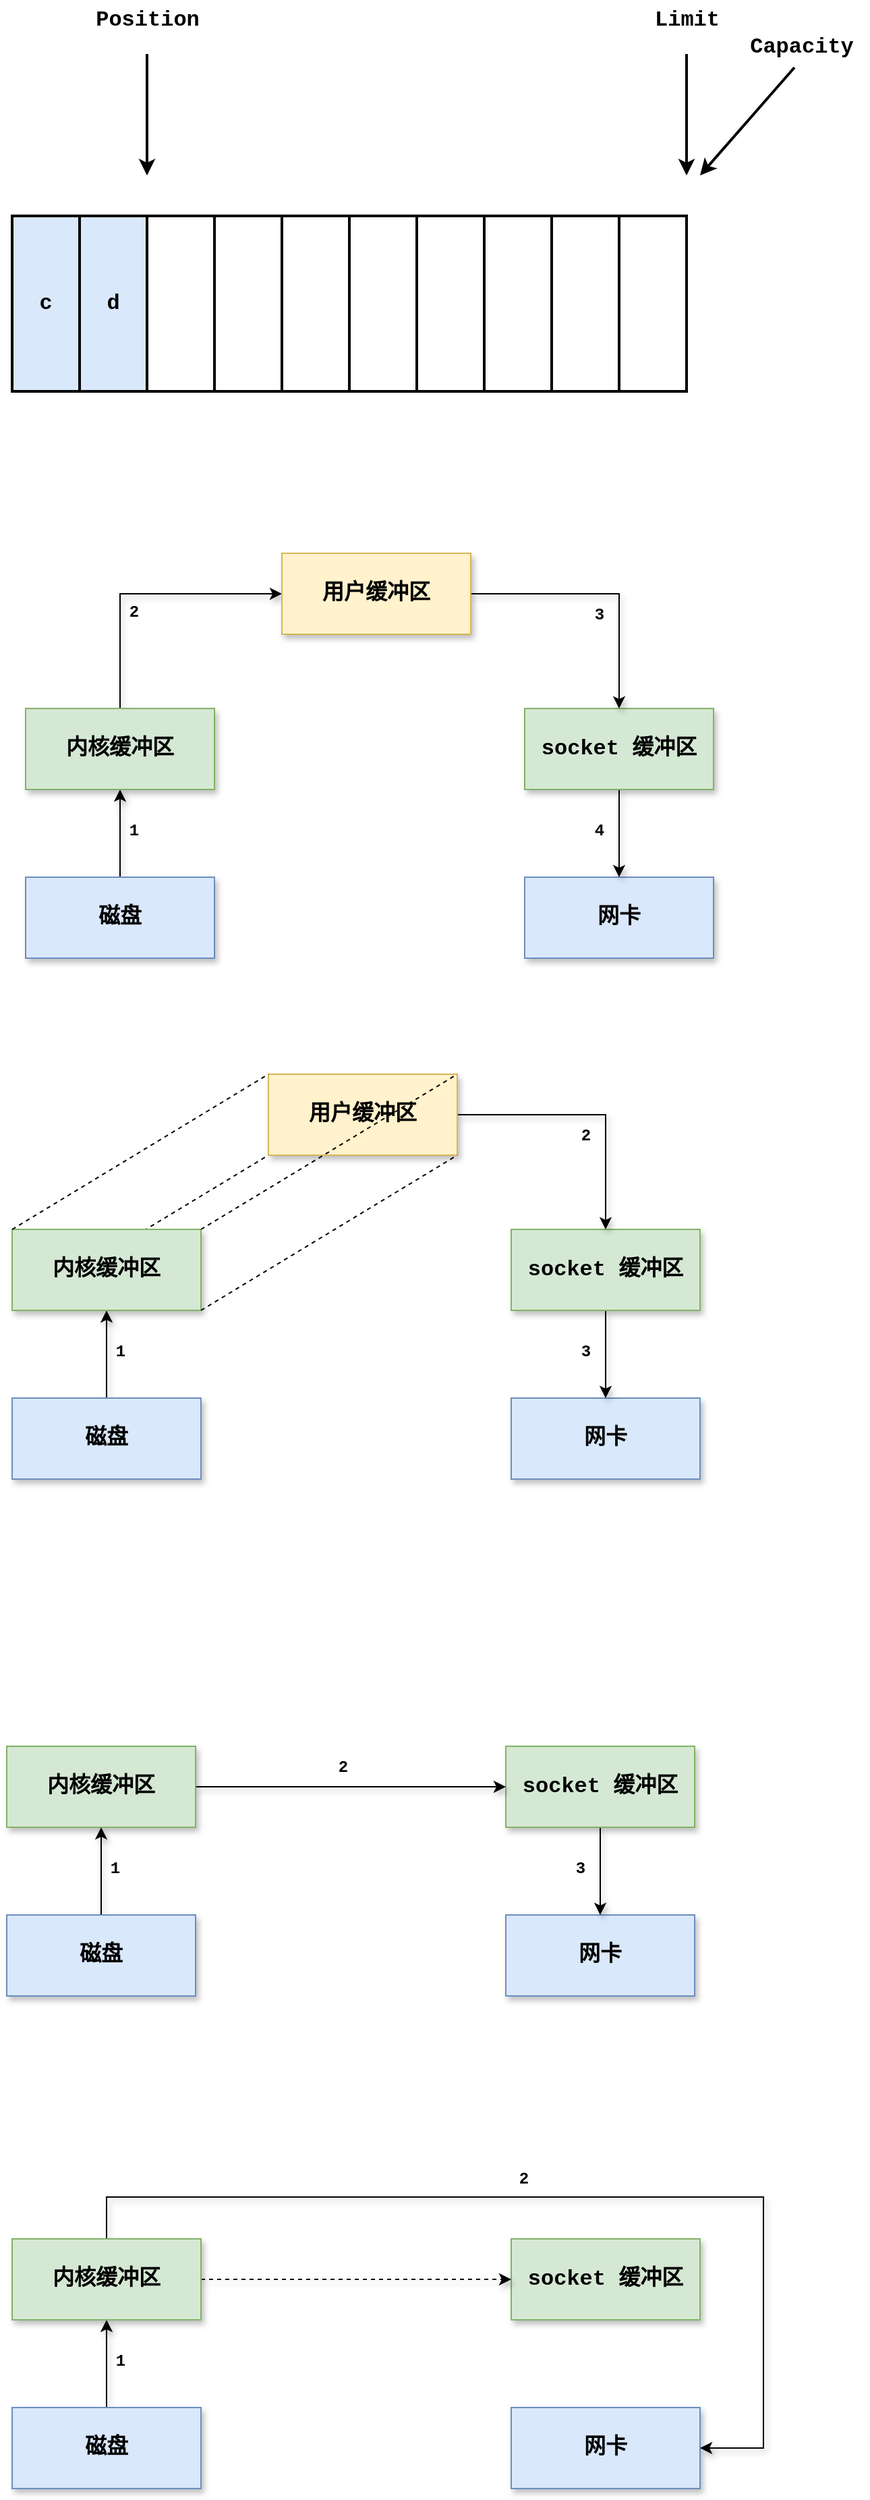 <mxfile version="22.1.18" type="github">
  <diagram name="第 1 页" id="TYBMhdNcTjmp5_OupLH6">
    <mxGraphModel dx="977" dy="573" grid="0" gridSize="10" guides="1" tooltips="1" connect="1" arrows="1" fold="1" page="0" pageScale="1" pageWidth="827" pageHeight="1169" math="0" shadow="0">
      <root>
        <mxCell id="0" />
        <mxCell id="1" parent="0" />
        <mxCell id="mV8Is9ltA4lKweOmG8bc-35" value="" style="endArrow=none;html=1;rounded=0;entryX=0;entryY=0;entryDx=0;entryDy=0;dashed=1;" edge="1" parent="1">
          <mxGeometry width="50" height="50" relative="1" as="geometry">
            <mxPoint x="70" y="1001" as="sourcePoint" />
            <mxPoint x="260" y="886" as="targetPoint" />
          </mxGeometry>
        </mxCell>
        <mxCell id="thSDkyvH8xNX-SJ7blW_-1" value="&lt;font face=&quot;Courier New&quot;&gt;&lt;span style=&quot;font-size: 16px;&quot;&gt;&lt;b&gt;c&lt;/b&gt;&lt;/span&gt;&lt;/font&gt;" style="rounded=0;whiteSpace=wrap;html=1;strokeWidth=2;fillColor=#dae8fc;strokeColor=default;" parent="1" vertex="1">
          <mxGeometry x="70" y="190" width="50" height="130" as="geometry" />
        </mxCell>
        <mxCell id="thSDkyvH8xNX-SJ7blW_-13" value="&lt;b&gt;&lt;font style=&quot;font-size: 16px;&quot; face=&quot;Courier New&quot;&gt;d&lt;/font&gt;&lt;/b&gt;" style="rounded=0;whiteSpace=wrap;html=1;strokeWidth=2;fillColor=#dae8fc;strokeColor=default;" parent="1" vertex="1">
          <mxGeometry x="120" y="190" width="50" height="130" as="geometry" />
        </mxCell>
        <mxCell id="thSDkyvH8xNX-SJ7blW_-14" value="" style="rounded=0;whiteSpace=wrap;html=1;strokeWidth=2;" parent="1" vertex="1">
          <mxGeometry x="170" y="190" width="50" height="130" as="geometry" />
        </mxCell>
        <mxCell id="thSDkyvH8xNX-SJ7blW_-15" value="" style="rounded=0;whiteSpace=wrap;html=1;strokeWidth=2;" parent="1" vertex="1">
          <mxGeometry x="220" y="190" width="50" height="130" as="geometry" />
        </mxCell>
        <mxCell id="thSDkyvH8xNX-SJ7blW_-20" value="" style="rounded=0;whiteSpace=wrap;html=1;strokeWidth=2;" parent="1" vertex="1">
          <mxGeometry x="270" y="190" width="50" height="130" as="geometry" />
        </mxCell>
        <mxCell id="thSDkyvH8xNX-SJ7blW_-21" value="" style="rounded=0;whiteSpace=wrap;html=1;strokeWidth=2;" parent="1" vertex="1">
          <mxGeometry x="320" y="190" width="50" height="130" as="geometry" />
        </mxCell>
        <mxCell id="thSDkyvH8xNX-SJ7blW_-22" value="" style="rounded=0;whiteSpace=wrap;html=1;strokeWidth=2;" parent="1" vertex="1">
          <mxGeometry x="370" y="190" width="50" height="130" as="geometry" />
        </mxCell>
        <mxCell id="thSDkyvH8xNX-SJ7blW_-23" value="" style="rounded=0;whiteSpace=wrap;html=1;strokeWidth=2;" parent="1" vertex="1">
          <mxGeometry x="420" y="190" width="50" height="130" as="geometry" />
        </mxCell>
        <mxCell id="thSDkyvH8xNX-SJ7blW_-24" value="" style="rounded=0;whiteSpace=wrap;html=1;strokeWidth=2;" parent="1" vertex="1">
          <mxGeometry x="470" y="190" width="50" height="130" as="geometry" />
        </mxCell>
        <mxCell id="thSDkyvH8xNX-SJ7blW_-25" value="" style="rounded=0;whiteSpace=wrap;html=1;strokeWidth=2;" parent="1" vertex="1">
          <mxGeometry x="520" y="190" width="50" height="130" as="geometry" />
        </mxCell>
        <mxCell id="thSDkyvH8xNX-SJ7blW_-26" value="" style="endArrow=classic;html=1;rounded=0;strokeWidth=2;" parent="1" edge="1">
          <mxGeometry width="50" height="50" relative="1" as="geometry">
            <mxPoint x="170" y="70" as="sourcePoint" />
            <mxPoint x="170" y="160" as="targetPoint" />
          </mxGeometry>
        </mxCell>
        <mxCell id="thSDkyvH8xNX-SJ7blW_-27" value="&lt;b&gt;&lt;font style=&quot;font-size: 16px;&quot; face=&quot;Courier New&quot;&gt;Position&lt;/font&gt;&lt;/b&gt;" style="text;html=1;align=center;verticalAlign=middle;resizable=0;points=[];autosize=1;strokeColor=none;fillColor=none;" parent="1" vertex="1">
          <mxGeometry x="120" y="30" width="100" height="30" as="geometry" />
        </mxCell>
        <mxCell id="thSDkyvH8xNX-SJ7blW_-28" value="" style="endArrow=classic;html=1;rounded=0;strokeWidth=2;" parent="1" edge="1">
          <mxGeometry width="50" height="50" relative="1" as="geometry">
            <mxPoint x="570" y="70" as="sourcePoint" />
            <mxPoint x="570" y="160" as="targetPoint" />
          </mxGeometry>
        </mxCell>
        <mxCell id="thSDkyvH8xNX-SJ7blW_-29" value="&lt;b&gt;&lt;font style=&quot;font-size: 16px;&quot; face=&quot;Courier New&quot;&gt;Limit&lt;/font&gt;&lt;/b&gt;" style="text;html=1;align=center;verticalAlign=middle;resizable=0;points=[];autosize=1;strokeColor=none;fillColor=none;" parent="1" vertex="1">
          <mxGeometry x="535" y="30" width="70" height="30" as="geometry" />
        </mxCell>
        <mxCell id="thSDkyvH8xNX-SJ7blW_-32" value="" style="endArrow=classic;html=1;rounded=0;strokeWidth=2;" parent="1" edge="1">
          <mxGeometry width="50" height="50" relative="1" as="geometry">
            <mxPoint x="650" y="80" as="sourcePoint" />
            <mxPoint x="580" y="160" as="targetPoint" />
          </mxGeometry>
        </mxCell>
        <mxCell id="thSDkyvH8xNX-SJ7blW_-33" value="&lt;b&gt;&lt;font style=&quot;font-size: 16px;&quot; face=&quot;Courier New&quot;&gt;Capacity&lt;/font&gt;&lt;/b&gt;" style="text;html=1;align=center;verticalAlign=middle;resizable=0;points=[];autosize=1;strokeColor=none;fillColor=none;" parent="1" vertex="1">
          <mxGeometry x="605" y="50" width="100" height="30" as="geometry" />
        </mxCell>
        <mxCell id="mV8Is9ltA4lKweOmG8bc-3" value="&lt;b&gt;&lt;font style=&quot;font-size: 16px;&quot; face=&quot;Courier New&quot;&gt;网卡&lt;/font&gt;&lt;/b&gt;" style="rounded=0;whiteSpace=wrap;html=1;fillColor=#dae8fc;strokeColor=#6c8ebf;shadow=1;" vertex="1" parent="1">
          <mxGeometry x="450" y="680" width="140" height="60" as="geometry" />
        </mxCell>
        <mxCell id="mV8Is9ltA4lKweOmG8bc-11" style="edgeStyle=orthogonalEdgeStyle;rounded=0;orthogonalLoop=1;jettySize=auto;html=1;shadow=1;" edge="1" parent="1" source="mV8Is9ltA4lKweOmG8bc-5" target="mV8Is9ltA4lKweOmG8bc-3">
          <mxGeometry relative="1" as="geometry" />
        </mxCell>
        <mxCell id="mV8Is9ltA4lKweOmG8bc-5" value="&lt;b&gt;&lt;font style=&quot;font-size: 16px;&quot; face=&quot;Courier New&quot;&gt;socket 缓冲区&lt;/font&gt;&lt;/b&gt;" style="rounded=0;whiteSpace=wrap;html=1;fillColor=#d5e8d4;strokeColor=#82b366;shadow=1;" vertex="1" parent="1">
          <mxGeometry x="450" y="555" width="140" height="60" as="geometry" />
        </mxCell>
        <mxCell id="mV8Is9ltA4lKweOmG8bc-9" style="edgeStyle=orthogonalEdgeStyle;rounded=0;orthogonalLoop=1;jettySize=auto;html=1;shadow=1;" edge="1" parent="1" source="mV8Is9ltA4lKweOmG8bc-6" target="mV8Is9ltA4lKweOmG8bc-7">
          <mxGeometry relative="1" as="geometry" />
        </mxCell>
        <mxCell id="mV8Is9ltA4lKweOmG8bc-6" value="&lt;b&gt;&lt;font style=&quot;font-size: 16px;&quot; face=&quot;Courier New&quot;&gt;磁盘&lt;/font&gt;&lt;/b&gt;" style="rounded=0;whiteSpace=wrap;html=1;fillColor=#dae8fc;strokeColor=#6c8ebf;shadow=1;" vertex="1" parent="1">
          <mxGeometry x="80" y="680" width="140" height="60" as="geometry" />
        </mxCell>
        <mxCell id="mV8Is9ltA4lKweOmG8bc-12" style="edgeStyle=orthogonalEdgeStyle;rounded=0;orthogonalLoop=1;jettySize=auto;html=1;entryX=0;entryY=0.5;entryDx=0;entryDy=0;shadow=1;" edge="1" parent="1" source="mV8Is9ltA4lKweOmG8bc-7" target="mV8Is9ltA4lKweOmG8bc-8">
          <mxGeometry relative="1" as="geometry">
            <Array as="points">
              <mxPoint x="150" y="470" />
            </Array>
          </mxGeometry>
        </mxCell>
        <mxCell id="mV8Is9ltA4lKweOmG8bc-7" value="&lt;b&gt;&lt;font style=&quot;font-size: 16px;&quot; face=&quot;Courier New&quot;&gt;内核缓冲区&lt;/font&gt;&lt;/b&gt;" style="rounded=0;whiteSpace=wrap;html=1;fillColor=#d5e8d4;strokeColor=#82b366;shadow=1;" vertex="1" parent="1">
          <mxGeometry x="80" y="555" width="140" height="60" as="geometry" />
        </mxCell>
        <mxCell id="mV8Is9ltA4lKweOmG8bc-13" style="edgeStyle=orthogonalEdgeStyle;rounded=0;orthogonalLoop=1;jettySize=auto;html=1;entryX=0.5;entryY=0;entryDx=0;entryDy=0;shadow=1;" edge="1" parent="1" source="mV8Is9ltA4lKweOmG8bc-8" target="mV8Is9ltA4lKweOmG8bc-5">
          <mxGeometry relative="1" as="geometry" />
        </mxCell>
        <mxCell id="mV8Is9ltA4lKweOmG8bc-8" value="&lt;b&gt;&lt;font style=&quot;font-size: 16px;&quot; face=&quot;Courier New&quot;&gt;用户缓冲区&lt;/font&gt;&lt;/b&gt;" style="rounded=0;whiteSpace=wrap;html=1;fillColor=#fff2cc;strokeColor=#d6b656;shadow=1;" vertex="1" parent="1">
          <mxGeometry x="270" y="440" width="140" height="60" as="geometry" />
        </mxCell>
        <mxCell id="mV8Is9ltA4lKweOmG8bc-15" value="&lt;b&gt;&lt;font face=&quot;Courier New&quot;&gt;2&lt;/font&gt;&lt;/b&gt;" style="text;html=1;align=center;verticalAlign=middle;resizable=0;points=[];autosize=1;strokeColor=none;fillColor=none;shadow=1;" vertex="1" parent="1">
          <mxGeometry x="145" y="468" width="30" height="30" as="geometry" />
        </mxCell>
        <mxCell id="mV8Is9ltA4lKweOmG8bc-16" value="&lt;b&gt;&lt;font face=&quot;Courier New&quot;&gt;1&lt;/font&gt;&lt;/b&gt;" style="text;html=1;align=center;verticalAlign=middle;resizable=0;points=[];autosize=1;strokeColor=none;fillColor=none;shadow=1;" vertex="1" parent="1">
          <mxGeometry x="145" y="630" width="30" height="30" as="geometry" />
        </mxCell>
        <mxCell id="mV8Is9ltA4lKweOmG8bc-17" value="&lt;b&gt;&lt;font face=&quot;Courier New&quot;&gt;3&lt;/font&gt;&lt;/b&gt;" style="text;html=1;align=center;verticalAlign=middle;resizable=0;points=[];autosize=1;strokeColor=none;fillColor=none;shadow=1;" vertex="1" parent="1">
          <mxGeometry x="490" y="470" width="30" height="30" as="geometry" />
        </mxCell>
        <mxCell id="mV8Is9ltA4lKweOmG8bc-18" value="&lt;b&gt;&lt;font face=&quot;Courier New&quot;&gt;4&lt;/font&gt;&lt;/b&gt;" style="text;html=1;align=center;verticalAlign=middle;resizable=0;points=[];autosize=1;strokeColor=none;fillColor=none;shadow=1;" vertex="1" parent="1">
          <mxGeometry x="490" y="630" width="30" height="30" as="geometry" />
        </mxCell>
        <mxCell id="mV8Is9ltA4lKweOmG8bc-19" value="&lt;b&gt;&lt;font style=&quot;font-size: 16px;&quot; face=&quot;Courier New&quot;&gt;网卡&lt;/font&gt;&lt;/b&gt;" style="rounded=0;whiteSpace=wrap;html=1;fillColor=#dae8fc;strokeColor=#6c8ebf;shadow=1;" vertex="1" parent="1">
          <mxGeometry x="440" y="1066" width="140" height="60" as="geometry" />
        </mxCell>
        <mxCell id="mV8Is9ltA4lKweOmG8bc-20" style="edgeStyle=orthogonalEdgeStyle;rounded=0;orthogonalLoop=1;jettySize=auto;html=1;shadow=1;" edge="1" parent="1" source="mV8Is9ltA4lKweOmG8bc-21" target="mV8Is9ltA4lKweOmG8bc-19">
          <mxGeometry relative="1" as="geometry" />
        </mxCell>
        <mxCell id="mV8Is9ltA4lKweOmG8bc-21" value="&lt;b&gt;&lt;font style=&quot;font-size: 16px;&quot; face=&quot;Courier New&quot;&gt;socket 缓冲区&lt;/font&gt;&lt;/b&gt;" style="rounded=0;whiteSpace=wrap;html=1;fillColor=#d5e8d4;strokeColor=#82b366;shadow=1;" vertex="1" parent="1">
          <mxGeometry x="440" y="941" width="140" height="60" as="geometry" />
        </mxCell>
        <mxCell id="mV8Is9ltA4lKweOmG8bc-22" style="edgeStyle=orthogonalEdgeStyle;rounded=0;orthogonalLoop=1;jettySize=auto;html=1;shadow=1;" edge="1" parent="1" source="mV8Is9ltA4lKweOmG8bc-23" target="mV8Is9ltA4lKweOmG8bc-25">
          <mxGeometry relative="1" as="geometry" />
        </mxCell>
        <mxCell id="mV8Is9ltA4lKweOmG8bc-23" value="&lt;b&gt;&lt;font style=&quot;font-size: 16px;&quot; face=&quot;Courier New&quot;&gt;磁盘&lt;/font&gt;&lt;/b&gt;" style="rounded=0;whiteSpace=wrap;html=1;fillColor=#dae8fc;strokeColor=#6c8ebf;shadow=1;" vertex="1" parent="1">
          <mxGeometry x="70" y="1066" width="140" height="60" as="geometry" />
        </mxCell>
        <mxCell id="mV8Is9ltA4lKweOmG8bc-25" value="&lt;b&gt;&lt;font style=&quot;font-size: 16px;&quot; face=&quot;Courier New&quot;&gt;内核缓冲区&lt;/font&gt;&lt;/b&gt;" style="rounded=0;whiteSpace=wrap;html=1;fillColor=#d5e8d4;strokeColor=#82b366;shadow=1;" vertex="1" parent="1">
          <mxGeometry x="70" y="941" width="140" height="60" as="geometry" />
        </mxCell>
        <mxCell id="mV8Is9ltA4lKweOmG8bc-26" style="edgeStyle=orthogonalEdgeStyle;rounded=0;orthogonalLoop=1;jettySize=auto;html=1;entryX=0.5;entryY=0;entryDx=0;entryDy=0;shadow=1;" edge="1" parent="1" source="mV8Is9ltA4lKweOmG8bc-27" target="mV8Is9ltA4lKweOmG8bc-21">
          <mxGeometry relative="1" as="geometry" />
        </mxCell>
        <mxCell id="mV8Is9ltA4lKweOmG8bc-27" value="&lt;b&gt;&lt;font style=&quot;font-size: 16px;&quot; face=&quot;Courier New&quot;&gt;用户缓冲区&lt;/font&gt;&lt;/b&gt;" style="rounded=0;whiteSpace=wrap;html=1;fillColor=#fff2cc;strokeColor=#d6b656;shadow=1;" vertex="1" parent="1">
          <mxGeometry x="260" y="826" width="140" height="60" as="geometry" />
        </mxCell>
        <mxCell id="mV8Is9ltA4lKweOmG8bc-29" value="&lt;b&gt;&lt;font face=&quot;Courier New&quot;&gt;1&lt;/font&gt;&lt;/b&gt;" style="text;html=1;align=center;verticalAlign=middle;resizable=0;points=[];autosize=1;strokeColor=none;fillColor=none;shadow=1;" vertex="1" parent="1">
          <mxGeometry x="135" y="1016" width="30" height="30" as="geometry" />
        </mxCell>
        <mxCell id="mV8Is9ltA4lKweOmG8bc-30" value="&lt;b&gt;&lt;font face=&quot;Courier New&quot;&gt;2&lt;/font&gt;&lt;/b&gt;" style="text;html=1;align=center;verticalAlign=middle;resizable=0;points=[];autosize=1;strokeColor=none;fillColor=none;shadow=1;" vertex="1" parent="1">
          <mxGeometry x="480" y="856" width="30" height="30" as="geometry" />
        </mxCell>
        <mxCell id="mV8Is9ltA4lKweOmG8bc-31" value="&lt;b&gt;&lt;font face=&quot;Courier New&quot;&gt;3&lt;/font&gt;&lt;/b&gt;" style="text;html=1;align=center;verticalAlign=middle;resizable=0;points=[];autosize=1;strokeColor=none;fillColor=none;shadow=1;" vertex="1" parent="1">
          <mxGeometry x="480" y="1016" width="30" height="30" as="geometry" />
        </mxCell>
        <mxCell id="mV8Is9ltA4lKweOmG8bc-32" value="" style="endArrow=none;html=1;rounded=0;entryX=0;entryY=0;entryDx=0;entryDy=0;dashed=1;" edge="1" parent="1" target="mV8Is9ltA4lKweOmG8bc-27">
          <mxGeometry width="50" height="50" relative="1" as="geometry">
            <mxPoint x="70" y="941" as="sourcePoint" />
            <mxPoint x="120" y="891" as="targetPoint" />
          </mxGeometry>
        </mxCell>
        <mxCell id="mV8Is9ltA4lKweOmG8bc-33" value="" style="endArrow=none;html=1;rounded=0;entryX=0;entryY=0;entryDx=0;entryDy=0;dashed=1;" edge="1" parent="1">
          <mxGeometry width="50" height="50" relative="1" as="geometry">
            <mxPoint x="210" y="941" as="sourcePoint" />
            <mxPoint x="400" y="826" as="targetPoint" />
          </mxGeometry>
        </mxCell>
        <mxCell id="mV8Is9ltA4lKweOmG8bc-34" value="" style="endArrow=none;html=1;rounded=0;entryX=0;entryY=0;entryDx=0;entryDy=0;dashed=1;" edge="1" parent="1">
          <mxGeometry width="50" height="50" relative="1" as="geometry">
            <mxPoint x="210" y="1001" as="sourcePoint" />
            <mxPoint x="400" y="886" as="targetPoint" />
          </mxGeometry>
        </mxCell>
        <mxCell id="mV8Is9ltA4lKweOmG8bc-37" value="&lt;b&gt;&lt;font style=&quot;font-size: 16px;&quot; face=&quot;Courier New&quot;&gt;网卡&lt;/font&gt;&lt;/b&gt;" style="rounded=0;whiteSpace=wrap;html=1;fillColor=#dae8fc;strokeColor=#6c8ebf;shadow=1;" vertex="1" parent="1">
          <mxGeometry x="436" y="1449" width="140" height="60" as="geometry" />
        </mxCell>
        <mxCell id="mV8Is9ltA4lKweOmG8bc-38" style="edgeStyle=orthogonalEdgeStyle;rounded=0;orthogonalLoop=1;jettySize=auto;html=1;shadow=1;" edge="1" parent="1" source="mV8Is9ltA4lKweOmG8bc-39" target="mV8Is9ltA4lKweOmG8bc-37">
          <mxGeometry relative="1" as="geometry" />
        </mxCell>
        <mxCell id="mV8Is9ltA4lKweOmG8bc-39" value="&lt;b&gt;&lt;font style=&quot;font-size: 16px;&quot; face=&quot;Courier New&quot;&gt;socket 缓冲区&lt;/font&gt;&lt;/b&gt;" style="rounded=0;whiteSpace=wrap;html=1;fillColor=#d5e8d4;strokeColor=#82b366;shadow=1;" vertex="1" parent="1">
          <mxGeometry x="436" y="1324" width="140" height="60" as="geometry" />
        </mxCell>
        <mxCell id="mV8Is9ltA4lKweOmG8bc-40" style="edgeStyle=orthogonalEdgeStyle;rounded=0;orthogonalLoop=1;jettySize=auto;html=1;shadow=1;" edge="1" parent="1" source="mV8Is9ltA4lKweOmG8bc-41" target="mV8Is9ltA4lKweOmG8bc-42">
          <mxGeometry relative="1" as="geometry" />
        </mxCell>
        <mxCell id="mV8Is9ltA4lKweOmG8bc-41" value="&lt;b&gt;&lt;font style=&quot;font-size: 16px;&quot; face=&quot;Courier New&quot;&gt;磁盘&lt;/font&gt;&lt;/b&gt;" style="rounded=0;whiteSpace=wrap;html=1;fillColor=#dae8fc;strokeColor=#6c8ebf;shadow=1;" vertex="1" parent="1">
          <mxGeometry x="66" y="1449" width="140" height="60" as="geometry" />
        </mxCell>
        <mxCell id="mV8Is9ltA4lKweOmG8bc-51" style="edgeStyle=orthogonalEdgeStyle;rounded=0;orthogonalLoop=1;jettySize=auto;html=1;shadow=1;" edge="1" parent="1" source="mV8Is9ltA4lKweOmG8bc-42" target="mV8Is9ltA4lKweOmG8bc-39">
          <mxGeometry relative="1" as="geometry" />
        </mxCell>
        <mxCell id="mV8Is9ltA4lKweOmG8bc-42" value="&lt;b&gt;&lt;font style=&quot;font-size: 16px;&quot; face=&quot;Courier New&quot;&gt;内核缓冲区&lt;/font&gt;&lt;/b&gt;" style="rounded=0;whiteSpace=wrap;html=1;fillColor=#d5e8d4;strokeColor=#82b366;shadow=1;" vertex="1" parent="1">
          <mxGeometry x="66" y="1324" width="140" height="60" as="geometry" />
        </mxCell>
        <mxCell id="mV8Is9ltA4lKweOmG8bc-45" value="&lt;b&gt;&lt;font face=&quot;Courier New&quot;&gt;1&lt;/font&gt;&lt;/b&gt;" style="text;html=1;align=center;verticalAlign=middle;resizable=0;points=[];autosize=1;strokeColor=none;fillColor=none;shadow=1;" vertex="1" parent="1">
          <mxGeometry x="131" y="1399" width="30" height="30" as="geometry" />
        </mxCell>
        <mxCell id="mV8Is9ltA4lKweOmG8bc-46" value="&lt;b&gt;&lt;font face=&quot;Courier New&quot;&gt;2&lt;/font&gt;&lt;/b&gt;" style="text;html=1;align=center;verticalAlign=middle;resizable=0;points=[];autosize=1;strokeColor=none;fillColor=none;shadow=1;" vertex="1" parent="1">
          <mxGeometry x="300" y="1324" width="30" height="30" as="geometry" />
        </mxCell>
        <mxCell id="mV8Is9ltA4lKweOmG8bc-47" value="&lt;b&gt;&lt;font face=&quot;Courier New&quot;&gt;3&lt;/font&gt;&lt;/b&gt;" style="text;html=1;align=center;verticalAlign=middle;resizable=0;points=[];autosize=1;strokeColor=none;fillColor=none;shadow=1;" vertex="1" parent="1">
          <mxGeometry x="476" y="1399" width="30" height="30" as="geometry" />
        </mxCell>
        <mxCell id="mV8Is9ltA4lKweOmG8bc-52" value="&lt;b&gt;&lt;font style=&quot;font-size: 16px;&quot; face=&quot;Courier New&quot;&gt;网卡&lt;/font&gt;&lt;/b&gt;" style="rounded=0;whiteSpace=wrap;html=1;fillColor=#dae8fc;strokeColor=#6c8ebf;shadow=1;" vertex="1" parent="1">
          <mxGeometry x="440" y="1814" width="140" height="60" as="geometry" />
        </mxCell>
        <mxCell id="mV8Is9ltA4lKweOmG8bc-54" value="&lt;b&gt;&lt;font style=&quot;font-size: 16px;&quot; face=&quot;Courier New&quot;&gt;socket 缓冲区&lt;/font&gt;&lt;/b&gt;" style="rounded=0;whiteSpace=wrap;html=1;fillColor=#d5e8d4;strokeColor=#82b366;shadow=1;" vertex="1" parent="1">
          <mxGeometry x="440" y="1689" width="140" height="60" as="geometry" />
        </mxCell>
        <mxCell id="mV8Is9ltA4lKweOmG8bc-55" style="edgeStyle=orthogonalEdgeStyle;rounded=0;orthogonalLoop=1;jettySize=auto;html=1;shadow=1;" edge="1" parent="1" source="mV8Is9ltA4lKweOmG8bc-56" target="mV8Is9ltA4lKweOmG8bc-58">
          <mxGeometry relative="1" as="geometry" />
        </mxCell>
        <mxCell id="mV8Is9ltA4lKweOmG8bc-56" value="&lt;b&gt;&lt;font style=&quot;font-size: 16px;&quot; face=&quot;Courier New&quot;&gt;磁盘&lt;/font&gt;&lt;/b&gt;" style="rounded=0;whiteSpace=wrap;html=1;fillColor=#dae8fc;strokeColor=#6c8ebf;shadow=1;" vertex="1" parent="1">
          <mxGeometry x="70" y="1814" width="140" height="60" as="geometry" />
        </mxCell>
        <mxCell id="mV8Is9ltA4lKweOmG8bc-57" style="edgeStyle=orthogonalEdgeStyle;rounded=0;orthogonalLoop=1;jettySize=auto;html=1;dashed=1;shadow=1;" edge="1" parent="1" source="mV8Is9ltA4lKweOmG8bc-58" target="mV8Is9ltA4lKweOmG8bc-54">
          <mxGeometry relative="1" as="geometry" />
        </mxCell>
        <mxCell id="mV8Is9ltA4lKweOmG8bc-62" style="edgeStyle=orthogonalEdgeStyle;rounded=0;orthogonalLoop=1;jettySize=auto;html=1;entryX=1;entryY=0.5;entryDx=0;entryDy=0;shadow=1;" edge="1" parent="1" source="mV8Is9ltA4lKweOmG8bc-58" target="mV8Is9ltA4lKweOmG8bc-52">
          <mxGeometry relative="1" as="geometry">
            <Array as="points">
              <mxPoint x="140" y="1658" />
              <mxPoint x="627" y="1658" />
              <mxPoint x="627" y="1844" />
            </Array>
          </mxGeometry>
        </mxCell>
        <mxCell id="mV8Is9ltA4lKweOmG8bc-58" value="&lt;b&gt;&lt;font style=&quot;font-size: 16px;&quot; face=&quot;Courier New&quot;&gt;内核缓冲区&lt;/font&gt;&lt;/b&gt;" style="rounded=0;whiteSpace=wrap;html=1;fillColor=#d5e8d4;strokeColor=#82b366;shadow=1;" vertex="1" parent="1">
          <mxGeometry x="70" y="1689" width="140" height="60" as="geometry" />
        </mxCell>
        <mxCell id="mV8Is9ltA4lKweOmG8bc-59" value="&lt;b&gt;&lt;font face=&quot;Courier New&quot;&gt;1&lt;/font&gt;&lt;/b&gt;" style="text;html=1;align=center;verticalAlign=middle;resizable=0;points=[];autosize=1;strokeColor=none;fillColor=none;shadow=1;" vertex="1" parent="1">
          <mxGeometry x="135" y="1764" width="30" height="30" as="geometry" />
        </mxCell>
        <mxCell id="mV8Is9ltA4lKweOmG8bc-60" value="&lt;b&gt;&lt;font face=&quot;Courier New&quot;&gt;2&lt;/font&gt;&lt;/b&gt;" style="text;html=1;align=center;verticalAlign=middle;resizable=0;points=[];autosize=1;strokeColor=none;fillColor=none;shadow=1;" vertex="1" parent="1">
          <mxGeometry x="434" y="1629" width="30" height="30" as="geometry" />
        </mxCell>
      </root>
    </mxGraphModel>
  </diagram>
</mxfile>
